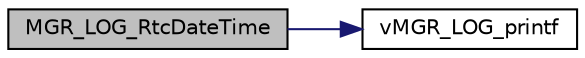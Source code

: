 digraph "MGR_LOG_RtcDateTime"
{
 // INTERACTIVE_SVG=YES
 // LATEX_PDF_SIZE
  edge [fontname="Helvetica",fontsize="10",labelfontname="Helvetica",labelfontsize="10"];
  node [fontname="Helvetica",fontsize="10",shape=record];
  rankdir="LR";
  Node1 [label="MGR_LOG_RtcDateTime",height=0.2,width=0.4,color="black", fillcolor="grey75", style="filled", fontcolor="black",tooltip=": Log RTC Date and time"];
  Node1 -> Node2 [color="midnightblue",fontsize="10",style="solid",fontname="Helvetica"];
  Node2 [label="vMGR_LOG_printf",height=0.2,width=0.4,color="black", fillcolor="white", style="filled",URL="$d8/dca/group___m_g_r___l_o_g.html#gae0ea9ea6d3bdae15d910705473830124",tooltip="Write formatted string into a buffer with variable number of parameters with a specified maximum numb..."];
}
